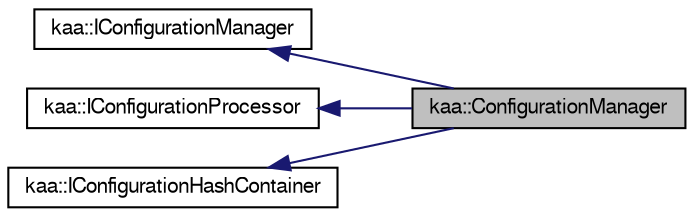 digraph "kaa::ConfigurationManager"
{
  bgcolor="transparent";
  edge [fontname="FreeSans",fontsize="10",labelfontname="FreeSans",labelfontsize="10"];
  node [fontname="FreeSans",fontsize="10",shape=record];
  rankdir="LR";
  Node1 [label="kaa::ConfigurationManager",height=0.2,width=0.4,color="black", fillcolor="grey75", style="filled" fontcolor="black"];
  Node2 -> Node1 [dir="back",color="midnightblue",fontsize="10",style="solid",fontname="FreeSans"];
  Node2 [label="kaa::IConfigurationManager",height=0.2,width=0.4,color="black",URL="$classkaa_1_1IConfigurationManager.html"];
  Node3 -> Node1 [dir="back",color="midnightblue",fontsize="10",style="solid",fontname="FreeSans"];
  Node3 [label="kaa::IConfigurationProcessor",height=0.2,width=0.4,color="black",URL="$classkaa_1_1IConfigurationProcessor.html"];
  Node4 -> Node1 [dir="back",color="midnightblue",fontsize="10",style="solid",fontname="FreeSans"];
  Node4 [label="kaa::IConfigurationHashContainer",height=0.2,width=0.4,color="black",URL="$classkaa_1_1IConfigurationHashContainer.html"];
}
